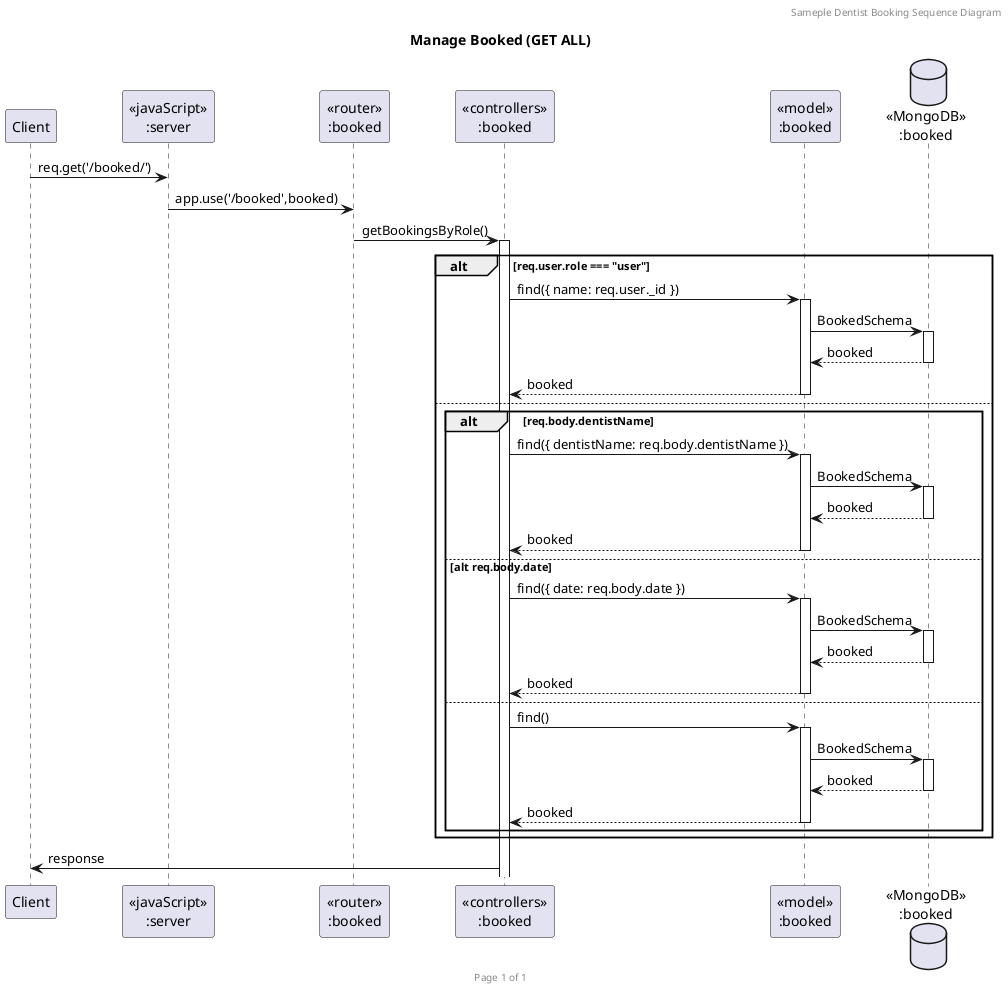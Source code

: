 @startuml Manage Booked (GET ALL)

header Sameple Dentist Booking Sequence Diagram
footer Page %page% of %lastpage%
title "Manage Booked (GET ALL)"

participant "Client" as client
participant "<<javaScript>>\n:server" as server
participant "<<router>>\n:booked" as routerBooked
participant "<<controllers>>\n:booked" as controllersBooked
participant "<<model>>\n:booked" as modelBooked
database "<<MongoDB>>\n:booked" as BookedDatabase

client->server: req.get('/booked/')
server->routerBooked: app.use('/booked',booked)
routerBooked -> controllersBooked: getBookingsByRole()
activate controllersBooked

alt   req.user.role === "user"
    controllersBooked->modelBooked: find({ name: req.user._id })
    activate modelBooked
    modelBooked ->BookedDatabase ++: BookedSchema
        BookedDatabase --> modelBooked --: booked
    modelBooked-->controllersBooked: booked
    deactivate modelBooked
else
    alt req.body.dentistName
    controllersBooked->modelBooked: find({ dentistName: req.body.dentistName })
    activate modelBooked
    modelBooked ->BookedDatabase ++: BookedSchema
        BookedDatabase --> modelBooked --: booked
    modelBooked-->controllersBooked: booked
    deactivate modelBooked
    else alt req.body.date
        controllersBooked->modelBooked: find({ date: req.body.date })
        activate modelBooked
        modelBooked ->BookedDatabase ++: BookedSchema
        BookedDatabase --> modelBooked --: booked
        modelBooked-->controllersBooked: booked
        deactivate modelBooked
    else
        controllersBooked->modelBooked: find()
        activate modelBooked
        modelBooked ->BookedDatabase ++: BookedSchema
        BookedDatabase --> modelBooked --: booked
        modelBooked-->controllersBooked: booked
        deactivate modelBooked
    end
end

controllersBooked->client: response

@enduml